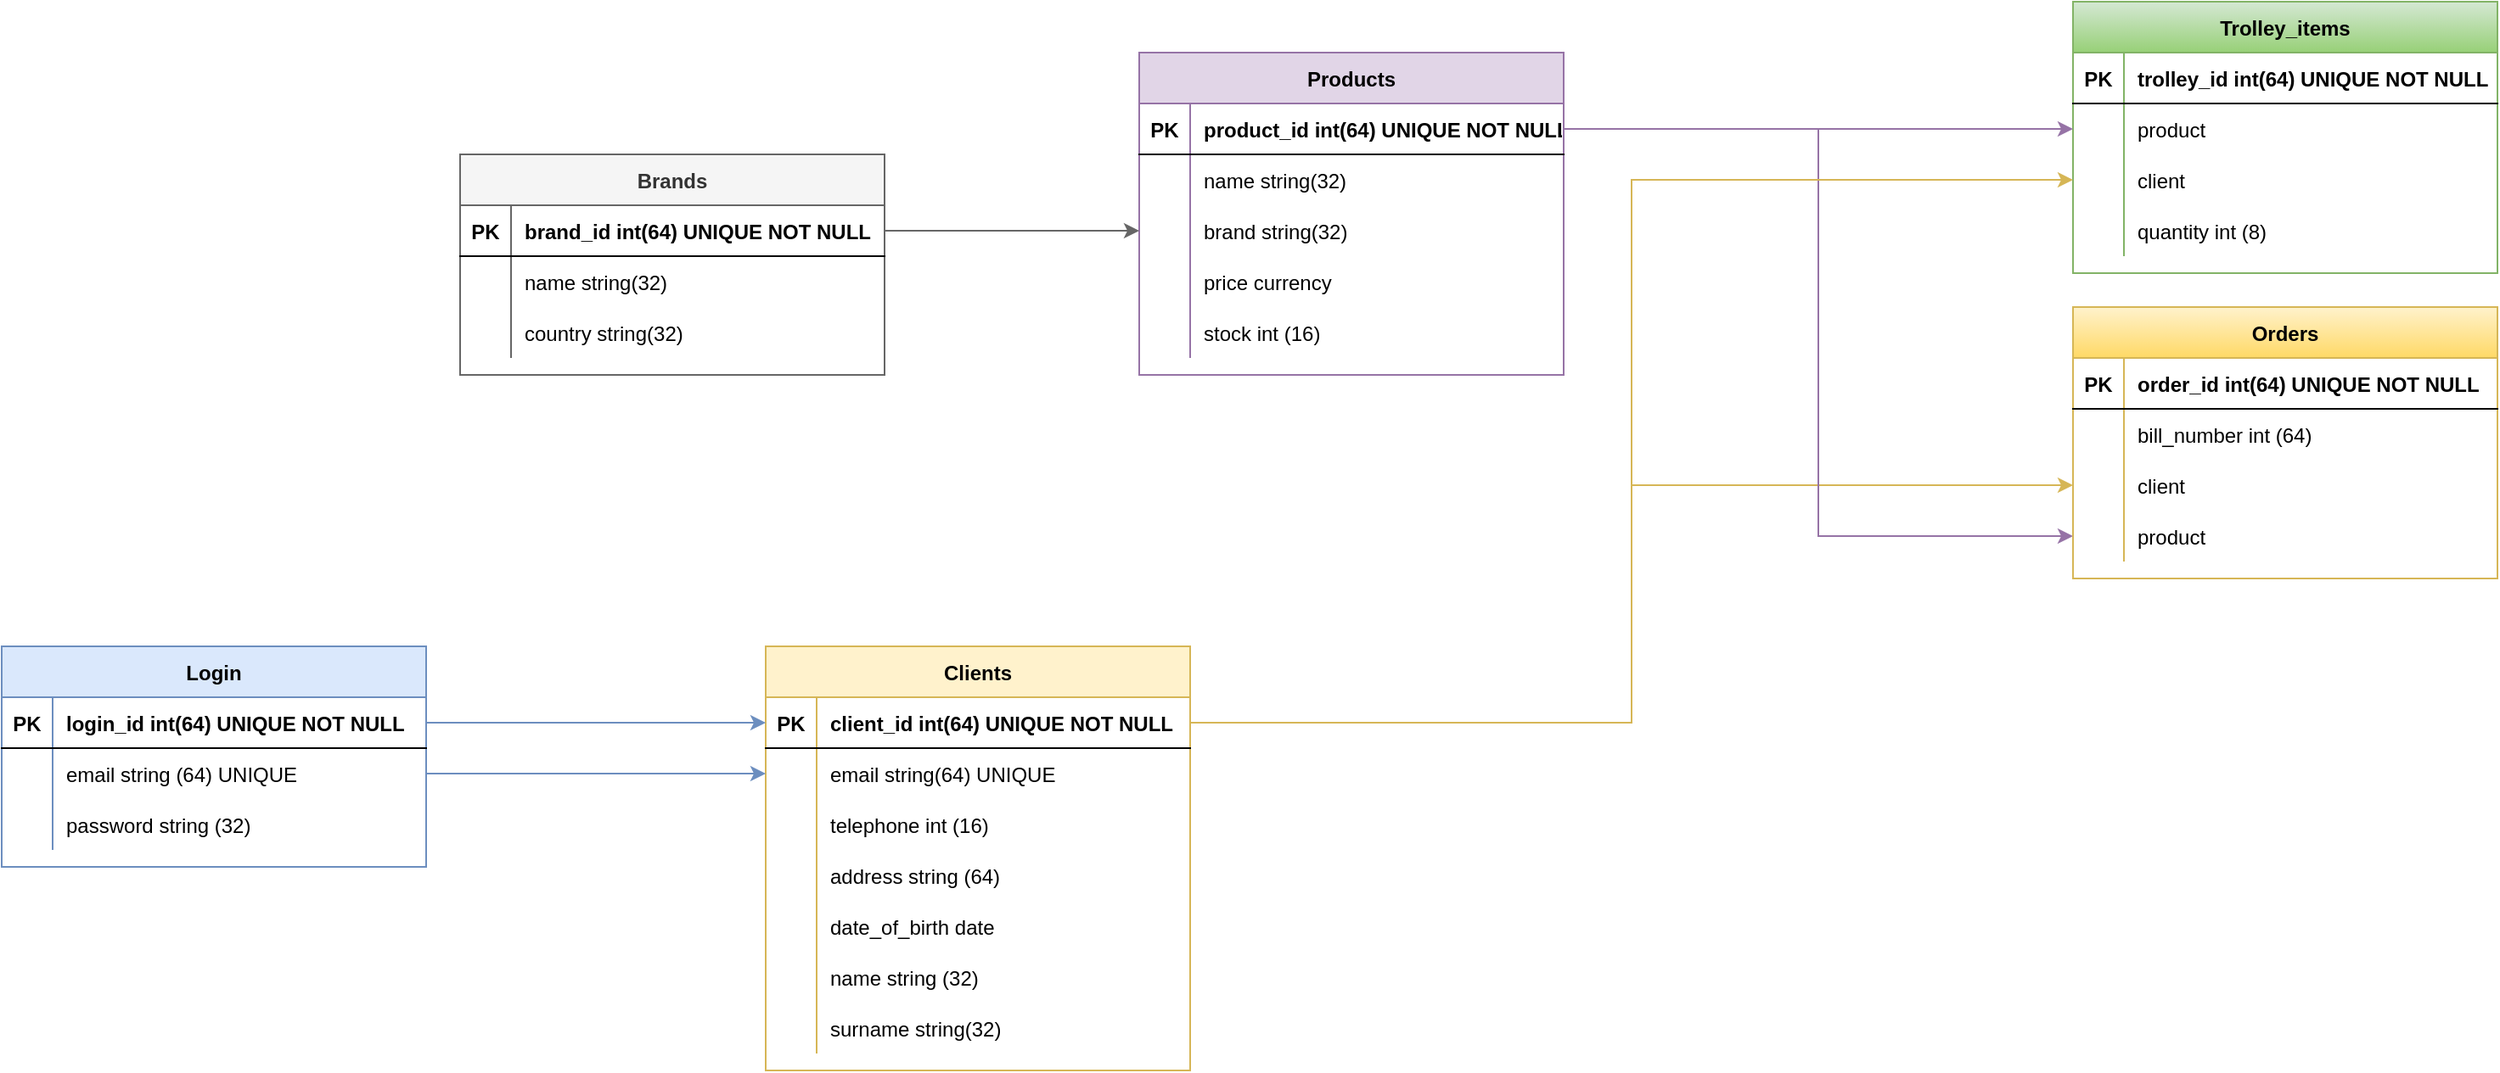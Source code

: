 <mxfile version="14.2.4" type="device"><diagram id="R2lEEEUBdFMjLlhIrx00" name="Page-1"><mxGraphModel dx="1718" dy="1561" grid="1" gridSize="10" guides="1" tooltips="1" connect="1" arrows="1" fold="1" page="1" pageScale="1" pageWidth="850" pageHeight="1100" math="0" shadow="0" extFonts="Permanent Marker^https://fonts.googleapis.com/css?family=Permanent+Marker"><root><mxCell id="0"/><mxCell id="1" parent="0"/><mxCell id="C-vyLk0tnHw3VtMMgP7b-23" value="Login" style="shape=table;startSize=30;container=1;collapsible=1;childLayout=tableLayout;fixedRows=1;rowLines=0;fontStyle=1;align=center;resizeLast=1;fillColor=#dae8fc;strokeColor=#6c8ebf;" parent="1" vertex="1"><mxGeometry x="-100" y="-60" width="250" height="130" as="geometry"/></mxCell><mxCell id="C-vyLk0tnHw3VtMMgP7b-24" value="" style="shape=partialRectangle;collapsible=0;dropTarget=0;pointerEvents=0;fillColor=none;points=[[0,0.5],[1,0.5]];portConstraint=eastwest;top=0;left=0;right=0;bottom=1;" parent="C-vyLk0tnHw3VtMMgP7b-23" vertex="1"><mxGeometry y="30" width="250" height="30" as="geometry"/></mxCell><mxCell id="C-vyLk0tnHw3VtMMgP7b-25" value="PK" style="shape=partialRectangle;overflow=hidden;connectable=0;fillColor=none;top=0;left=0;bottom=0;right=0;fontStyle=1;" parent="C-vyLk0tnHw3VtMMgP7b-24" vertex="1"><mxGeometry width="30" height="30" as="geometry"/></mxCell><mxCell id="C-vyLk0tnHw3VtMMgP7b-26" value="login_id int(64) UNIQUE NOT NULL " style="shape=partialRectangle;overflow=hidden;connectable=0;fillColor=none;top=0;left=0;bottom=0;right=0;align=left;spacingLeft=6;fontStyle=1;" parent="C-vyLk0tnHw3VtMMgP7b-24" vertex="1"><mxGeometry x="30" width="220" height="30" as="geometry"/></mxCell><mxCell id="C-vyLk0tnHw3VtMMgP7b-27" value="" style="shape=partialRectangle;collapsible=0;dropTarget=0;pointerEvents=0;fillColor=none;points=[[0,0.5],[1,0.5]];portConstraint=eastwest;top=0;left=0;right=0;bottom=0;" parent="C-vyLk0tnHw3VtMMgP7b-23" vertex="1"><mxGeometry y="60" width="250" height="30" as="geometry"/></mxCell><mxCell id="C-vyLk0tnHw3VtMMgP7b-28" value="" style="shape=partialRectangle;overflow=hidden;connectable=0;fillColor=none;top=0;left=0;bottom=0;right=0;" parent="C-vyLk0tnHw3VtMMgP7b-27" vertex="1"><mxGeometry width="30" height="30" as="geometry"/></mxCell><mxCell id="C-vyLk0tnHw3VtMMgP7b-29" value="email string (64) UNIQUE" style="shape=partialRectangle;overflow=hidden;connectable=0;fillColor=none;top=0;left=0;bottom=0;right=0;align=left;spacingLeft=6;" parent="C-vyLk0tnHw3VtMMgP7b-27" vertex="1"><mxGeometry x="30" width="220" height="30" as="geometry"/></mxCell><mxCell id="BkLuopi178ecPgYOXzct-1" style="shape=partialRectangle;collapsible=0;dropTarget=0;pointerEvents=0;fillColor=none;points=[[0,0.5],[1,0.5]];portConstraint=eastwest;top=0;left=0;right=0;bottom=0;" parent="C-vyLk0tnHw3VtMMgP7b-23" vertex="1"><mxGeometry y="90" width="250" height="30" as="geometry"/></mxCell><mxCell id="BkLuopi178ecPgYOXzct-2" style="shape=partialRectangle;overflow=hidden;connectable=0;fillColor=none;top=0;left=0;bottom=0;right=0;" parent="BkLuopi178ecPgYOXzct-1" vertex="1"><mxGeometry width="30" height="30" as="geometry"/></mxCell><mxCell id="BkLuopi178ecPgYOXzct-3" value="password string (32)" style="shape=partialRectangle;overflow=hidden;connectable=0;fillColor=none;top=0;left=0;bottom=0;right=0;align=left;spacingLeft=6;" parent="BkLuopi178ecPgYOXzct-1" vertex="1"><mxGeometry x="30" width="220" height="30" as="geometry"/></mxCell><mxCell id="BkLuopi178ecPgYOXzct-4" value="Clients" style="shape=table;startSize=30;container=1;collapsible=1;childLayout=tableLayout;fixedRows=1;rowLines=0;fontStyle=1;align=center;resizeLast=1;fillColor=#fff2cc;strokeColor=#d6b656;" parent="1" vertex="1"><mxGeometry x="350" y="-60" width="250" height="250" as="geometry"/></mxCell><mxCell id="BkLuopi178ecPgYOXzct-5" value="" style="shape=partialRectangle;collapsible=0;dropTarget=0;pointerEvents=0;fillColor=none;points=[[0,0.5],[1,0.5]];portConstraint=eastwest;top=0;left=0;right=0;bottom=1;" parent="BkLuopi178ecPgYOXzct-4" vertex="1"><mxGeometry y="30" width="250" height="30" as="geometry"/></mxCell><mxCell id="BkLuopi178ecPgYOXzct-6" value="PK" style="shape=partialRectangle;overflow=hidden;connectable=0;fillColor=none;top=0;left=0;bottom=0;right=0;fontStyle=1;" parent="BkLuopi178ecPgYOXzct-5" vertex="1"><mxGeometry width="30" height="30" as="geometry"/></mxCell><mxCell id="BkLuopi178ecPgYOXzct-7" value="client_id int(64) UNIQUE NOT NULL" style="shape=partialRectangle;overflow=hidden;connectable=0;fillColor=none;top=0;left=0;bottom=0;right=0;align=left;spacingLeft=6;fontStyle=1;" parent="BkLuopi178ecPgYOXzct-5" vertex="1"><mxGeometry x="30" width="220" height="30" as="geometry"/></mxCell><mxCell id="BkLuopi178ecPgYOXzct-8" value="" style="shape=partialRectangle;collapsible=0;dropTarget=0;pointerEvents=0;fillColor=none;points=[[0,0.5],[1,0.5]];portConstraint=eastwest;top=0;left=0;right=0;bottom=0;" parent="BkLuopi178ecPgYOXzct-4" vertex="1"><mxGeometry y="60" width="250" height="30" as="geometry"/></mxCell><mxCell id="BkLuopi178ecPgYOXzct-9" value="" style="shape=partialRectangle;overflow=hidden;connectable=0;fillColor=none;top=0;left=0;bottom=0;right=0;" parent="BkLuopi178ecPgYOXzct-8" vertex="1"><mxGeometry width="30" height="30" as="geometry"/></mxCell><mxCell id="BkLuopi178ecPgYOXzct-10" value="email string(64) UNIQUE" style="shape=partialRectangle;overflow=hidden;connectable=0;fillColor=none;top=0;left=0;bottom=0;right=0;align=left;spacingLeft=6;" parent="BkLuopi178ecPgYOXzct-8" vertex="1"><mxGeometry x="30" width="220" height="30" as="geometry"/></mxCell><mxCell id="BkLuopi178ecPgYOXzct-63" style="shape=partialRectangle;collapsible=0;dropTarget=0;pointerEvents=0;fillColor=none;points=[[0,0.5],[1,0.5]];portConstraint=eastwest;top=0;left=0;right=0;bottom=0;" parent="BkLuopi178ecPgYOXzct-4" vertex="1"><mxGeometry y="90" width="250" height="30" as="geometry"/></mxCell><mxCell id="BkLuopi178ecPgYOXzct-64" style="shape=partialRectangle;overflow=hidden;connectable=0;fillColor=none;top=0;left=0;bottom=0;right=0;" parent="BkLuopi178ecPgYOXzct-63" vertex="1"><mxGeometry width="30" height="30" as="geometry"/></mxCell><mxCell id="BkLuopi178ecPgYOXzct-65" value="telephone int (16)" style="shape=partialRectangle;overflow=hidden;connectable=0;fillColor=none;top=0;left=0;bottom=0;right=0;align=left;spacingLeft=6;" parent="BkLuopi178ecPgYOXzct-63" vertex="1"><mxGeometry x="30" width="220" height="30" as="geometry"/></mxCell><mxCell id="BkLuopi178ecPgYOXzct-60" style="shape=partialRectangle;collapsible=0;dropTarget=0;pointerEvents=0;fillColor=none;points=[[0,0.5],[1,0.5]];portConstraint=eastwest;top=0;left=0;right=0;bottom=0;" parent="BkLuopi178ecPgYOXzct-4" vertex="1"><mxGeometry y="120" width="250" height="30" as="geometry"/></mxCell><mxCell id="BkLuopi178ecPgYOXzct-61" style="shape=partialRectangle;overflow=hidden;connectable=0;fillColor=none;top=0;left=0;bottom=0;right=0;" parent="BkLuopi178ecPgYOXzct-60" vertex="1"><mxGeometry width="30" height="30" as="geometry"/></mxCell><mxCell id="BkLuopi178ecPgYOXzct-62" value="address string (64)" style="shape=partialRectangle;overflow=hidden;connectable=0;fillColor=none;top=0;left=0;bottom=0;right=0;align=left;spacingLeft=6;" parent="BkLuopi178ecPgYOXzct-60" vertex="1"><mxGeometry x="30" width="220" height="30" as="geometry"/></mxCell><mxCell id="BkLuopi178ecPgYOXzct-57" style="shape=partialRectangle;collapsible=0;dropTarget=0;pointerEvents=0;fillColor=none;points=[[0,0.5],[1,0.5]];portConstraint=eastwest;top=0;left=0;right=0;bottom=0;" parent="BkLuopi178ecPgYOXzct-4" vertex="1"><mxGeometry y="150" width="250" height="30" as="geometry"/></mxCell><mxCell id="BkLuopi178ecPgYOXzct-58" style="shape=partialRectangle;overflow=hidden;connectable=0;fillColor=none;top=0;left=0;bottom=0;right=0;" parent="BkLuopi178ecPgYOXzct-57" vertex="1"><mxGeometry width="30" height="30" as="geometry"/></mxCell><mxCell id="BkLuopi178ecPgYOXzct-59" value="date_of_birth date" style="shape=partialRectangle;overflow=hidden;connectable=0;fillColor=none;top=0;left=0;bottom=0;right=0;align=left;spacingLeft=6;" parent="BkLuopi178ecPgYOXzct-57" vertex="1"><mxGeometry x="30" width="220" height="30" as="geometry"/></mxCell><mxCell id="BkLuopi178ecPgYOXzct-54" style="shape=partialRectangle;collapsible=0;dropTarget=0;pointerEvents=0;fillColor=none;points=[[0,0.5],[1,0.5]];portConstraint=eastwest;top=0;left=0;right=0;bottom=0;" parent="BkLuopi178ecPgYOXzct-4" vertex="1"><mxGeometry y="180" width="250" height="30" as="geometry"/></mxCell><mxCell id="BkLuopi178ecPgYOXzct-55" style="shape=partialRectangle;overflow=hidden;connectable=0;fillColor=none;top=0;left=0;bottom=0;right=0;" parent="BkLuopi178ecPgYOXzct-54" vertex="1"><mxGeometry width="30" height="30" as="geometry"/></mxCell><mxCell id="BkLuopi178ecPgYOXzct-56" value="name string (32)" style="shape=partialRectangle;overflow=hidden;connectable=0;fillColor=none;top=0;left=0;bottom=0;right=0;align=left;spacingLeft=6;" parent="BkLuopi178ecPgYOXzct-54" vertex="1"><mxGeometry x="30" width="220" height="30" as="geometry"/></mxCell><mxCell id="BkLuopi178ecPgYOXzct-11" style="shape=partialRectangle;collapsible=0;dropTarget=0;pointerEvents=0;fillColor=none;points=[[0,0.5],[1,0.5]];portConstraint=eastwest;top=0;left=0;right=0;bottom=0;" parent="BkLuopi178ecPgYOXzct-4" vertex="1"><mxGeometry y="210" width="250" height="30" as="geometry"/></mxCell><mxCell id="BkLuopi178ecPgYOXzct-12" style="shape=partialRectangle;overflow=hidden;connectable=0;fillColor=none;top=0;left=0;bottom=0;right=0;" parent="BkLuopi178ecPgYOXzct-11" vertex="1"><mxGeometry width="30" height="30" as="geometry"/></mxCell><mxCell id="BkLuopi178ecPgYOXzct-13" value="surname string(32)" style="shape=partialRectangle;overflow=hidden;connectable=0;fillColor=none;top=0;left=0;bottom=0;right=0;align=left;spacingLeft=6;" parent="BkLuopi178ecPgYOXzct-11" vertex="1"><mxGeometry x="30" width="220" height="30" as="geometry"/></mxCell><mxCell id="BkLuopi178ecPgYOXzct-14" value="Products" style="shape=table;startSize=30;container=1;collapsible=1;childLayout=tableLayout;fixedRows=1;rowLines=0;fontStyle=1;align=center;resizeLast=1;fillColor=#e1d5e7;strokeColor=#9673a6;" parent="1" vertex="1"><mxGeometry x="570" y="-410" width="250" height="190" as="geometry"/></mxCell><mxCell id="BkLuopi178ecPgYOXzct-15" value="" style="shape=partialRectangle;collapsible=0;dropTarget=0;pointerEvents=0;fillColor=none;points=[[0,0.5],[1,0.5]];portConstraint=eastwest;top=0;left=0;right=0;bottom=1;" parent="BkLuopi178ecPgYOXzct-14" vertex="1"><mxGeometry y="30" width="250" height="30" as="geometry"/></mxCell><mxCell id="BkLuopi178ecPgYOXzct-16" value="PK" style="shape=partialRectangle;overflow=hidden;connectable=0;fillColor=none;top=0;left=0;bottom=0;right=0;fontStyle=1;" parent="BkLuopi178ecPgYOXzct-15" vertex="1"><mxGeometry width="30" height="30" as="geometry"/></mxCell><mxCell id="BkLuopi178ecPgYOXzct-17" value="product_id int(64) UNIQUE NOT NULL" style="shape=partialRectangle;overflow=hidden;connectable=0;fillColor=none;top=0;left=0;bottom=0;right=0;align=left;spacingLeft=6;fontStyle=1;" parent="BkLuopi178ecPgYOXzct-15" vertex="1"><mxGeometry x="30" width="220" height="30" as="geometry"/></mxCell><mxCell id="BkLuopi178ecPgYOXzct-18" value="" style="shape=partialRectangle;collapsible=0;dropTarget=0;pointerEvents=0;fillColor=none;points=[[0,0.5],[1,0.5]];portConstraint=eastwest;top=0;left=0;right=0;bottom=0;" parent="BkLuopi178ecPgYOXzct-14" vertex="1"><mxGeometry y="60" width="250" height="30" as="geometry"/></mxCell><mxCell id="BkLuopi178ecPgYOXzct-19" value="" style="shape=partialRectangle;overflow=hidden;connectable=0;fillColor=none;top=0;left=0;bottom=0;right=0;" parent="BkLuopi178ecPgYOXzct-18" vertex="1"><mxGeometry width="30" height="30" as="geometry"/></mxCell><mxCell id="BkLuopi178ecPgYOXzct-20" value="name string(32)" style="shape=partialRectangle;overflow=hidden;connectable=0;fillColor=none;top=0;left=0;bottom=0;right=0;align=left;spacingLeft=6;" parent="BkLuopi178ecPgYOXzct-18" vertex="1"><mxGeometry x="30" width="220" height="30" as="geometry"/></mxCell><mxCell id="BkLuopi178ecPgYOXzct-69" style="shape=partialRectangle;collapsible=0;dropTarget=0;pointerEvents=0;fillColor=none;points=[[0,0.5],[1,0.5]];portConstraint=eastwest;top=0;left=0;right=0;bottom=0;" parent="BkLuopi178ecPgYOXzct-14" vertex="1"><mxGeometry y="90" width="250" height="30" as="geometry"/></mxCell><mxCell id="BkLuopi178ecPgYOXzct-70" style="shape=partialRectangle;overflow=hidden;connectable=0;fillColor=none;top=0;left=0;bottom=0;right=0;" parent="BkLuopi178ecPgYOXzct-69" vertex="1"><mxGeometry width="30" height="30" as="geometry"/></mxCell><mxCell id="BkLuopi178ecPgYOXzct-71" value="brand string(32)" style="shape=partialRectangle;overflow=hidden;connectable=0;fillColor=none;top=0;left=0;bottom=0;right=0;align=left;spacingLeft=6;" parent="BkLuopi178ecPgYOXzct-69" vertex="1"><mxGeometry x="30" width="220" height="30" as="geometry"/></mxCell><mxCell id="BkLuopi178ecPgYOXzct-66" style="shape=partialRectangle;collapsible=0;dropTarget=0;pointerEvents=0;fillColor=none;points=[[0,0.5],[1,0.5]];portConstraint=eastwest;top=0;left=0;right=0;bottom=0;" parent="BkLuopi178ecPgYOXzct-14" vertex="1"><mxGeometry y="120" width="250" height="30" as="geometry"/></mxCell><mxCell id="BkLuopi178ecPgYOXzct-67" style="shape=partialRectangle;overflow=hidden;connectable=0;fillColor=none;top=0;left=0;bottom=0;right=0;" parent="BkLuopi178ecPgYOXzct-66" vertex="1"><mxGeometry width="30" height="30" as="geometry"/></mxCell><mxCell id="BkLuopi178ecPgYOXzct-68" value="price currency" style="shape=partialRectangle;overflow=hidden;connectable=0;fillColor=none;top=0;left=0;bottom=0;right=0;align=left;spacingLeft=6;" parent="BkLuopi178ecPgYOXzct-66" vertex="1"><mxGeometry x="30" width="220" height="30" as="geometry"/></mxCell><mxCell id="BkLuopi178ecPgYOXzct-21" style="shape=partialRectangle;collapsible=0;dropTarget=0;pointerEvents=0;fillColor=none;points=[[0,0.5],[1,0.5]];portConstraint=eastwest;top=0;left=0;right=0;bottom=0;" parent="BkLuopi178ecPgYOXzct-14" vertex="1"><mxGeometry y="150" width="250" height="30" as="geometry"/></mxCell><mxCell id="BkLuopi178ecPgYOXzct-22" style="shape=partialRectangle;overflow=hidden;connectable=0;fillColor=none;top=0;left=0;bottom=0;right=0;" parent="BkLuopi178ecPgYOXzct-21" vertex="1"><mxGeometry width="30" height="30" as="geometry"/></mxCell><mxCell id="BkLuopi178ecPgYOXzct-23" value="stock int (16)" style="shape=partialRectangle;overflow=hidden;connectable=0;fillColor=none;top=0;left=0;bottom=0;right=0;align=left;spacingLeft=6;" parent="BkLuopi178ecPgYOXzct-21" vertex="1"><mxGeometry x="30" width="220" height="30" as="geometry"/></mxCell><mxCell id="BkLuopi178ecPgYOXzct-24" value="Brands" style="shape=table;startSize=30;container=1;collapsible=1;childLayout=tableLayout;fixedRows=1;rowLines=0;fontStyle=1;align=center;resizeLast=1;fillColor=#f5f5f5;strokeColor=#666666;fontColor=#333333;" parent="1" vertex="1"><mxGeometry x="170" y="-350" width="250" height="130" as="geometry"/></mxCell><mxCell id="BkLuopi178ecPgYOXzct-25" value="" style="shape=partialRectangle;collapsible=0;dropTarget=0;pointerEvents=0;fillColor=none;points=[[0,0.5],[1,0.5]];portConstraint=eastwest;top=0;left=0;right=0;bottom=1;" parent="BkLuopi178ecPgYOXzct-24" vertex="1"><mxGeometry y="30" width="250" height="30" as="geometry"/></mxCell><mxCell id="BkLuopi178ecPgYOXzct-26" value="PK" style="shape=partialRectangle;overflow=hidden;connectable=0;fillColor=none;top=0;left=0;bottom=0;right=0;fontStyle=1;" parent="BkLuopi178ecPgYOXzct-25" vertex="1"><mxGeometry width="30" height="30" as="geometry"/></mxCell><mxCell id="BkLuopi178ecPgYOXzct-27" value="brand_id int(64) UNIQUE NOT NULL" style="shape=partialRectangle;overflow=hidden;connectable=0;fillColor=none;top=0;left=0;bottom=0;right=0;align=left;spacingLeft=6;fontStyle=1;" parent="BkLuopi178ecPgYOXzct-25" vertex="1"><mxGeometry x="30" width="220" height="30" as="geometry"/></mxCell><mxCell id="BkLuopi178ecPgYOXzct-28" value="" style="shape=partialRectangle;collapsible=0;dropTarget=0;pointerEvents=0;fillColor=none;points=[[0,0.5],[1,0.5]];portConstraint=eastwest;top=0;left=0;right=0;bottom=0;" parent="BkLuopi178ecPgYOXzct-24" vertex="1"><mxGeometry y="60" width="250" height="30" as="geometry"/></mxCell><mxCell id="BkLuopi178ecPgYOXzct-29" value="" style="shape=partialRectangle;overflow=hidden;connectable=0;fillColor=none;top=0;left=0;bottom=0;right=0;" parent="BkLuopi178ecPgYOXzct-28" vertex="1"><mxGeometry width="30" height="30" as="geometry"/></mxCell><mxCell id="BkLuopi178ecPgYOXzct-30" value="name string(32)" style="shape=partialRectangle;overflow=hidden;connectable=0;fillColor=none;top=0;left=0;bottom=0;right=0;align=left;spacingLeft=6;" parent="BkLuopi178ecPgYOXzct-28" vertex="1"><mxGeometry x="30" width="220" height="30" as="geometry"/></mxCell><mxCell id="BkLuopi178ecPgYOXzct-31" style="shape=partialRectangle;collapsible=0;dropTarget=0;pointerEvents=0;fillColor=none;points=[[0,0.5],[1,0.5]];portConstraint=eastwest;top=0;left=0;right=0;bottom=0;" parent="BkLuopi178ecPgYOXzct-24" vertex="1"><mxGeometry y="90" width="250" height="30" as="geometry"/></mxCell><mxCell id="BkLuopi178ecPgYOXzct-32" style="shape=partialRectangle;overflow=hidden;connectable=0;fillColor=none;top=0;left=0;bottom=0;right=0;" parent="BkLuopi178ecPgYOXzct-31" vertex="1"><mxGeometry width="30" height="30" as="geometry"/></mxCell><mxCell id="BkLuopi178ecPgYOXzct-33" value="country string(32)" style="shape=partialRectangle;overflow=hidden;connectable=0;fillColor=none;top=0;left=0;bottom=0;right=0;align=left;spacingLeft=6;" parent="BkLuopi178ecPgYOXzct-31" vertex="1"><mxGeometry x="30" width="220" height="30" as="geometry"/></mxCell><mxCell id="BkLuopi178ecPgYOXzct-44" value="Trolley_items" style="shape=table;startSize=30;container=1;collapsible=1;childLayout=tableLayout;fixedRows=1;rowLines=0;fontStyle=1;align=center;resizeLast=1;fillColor=#d5e8d4;strokeColor=#82b366;gradientColor=#97d077;" parent="1" vertex="1"><mxGeometry x="1120" y="-440" width="250" height="160" as="geometry"/></mxCell><mxCell id="BkLuopi178ecPgYOXzct-45" value="" style="shape=partialRectangle;collapsible=0;dropTarget=0;pointerEvents=0;fillColor=none;points=[[0,0.5],[1,0.5]];portConstraint=eastwest;top=0;left=0;right=0;bottom=1;" parent="BkLuopi178ecPgYOXzct-44" vertex="1"><mxGeometry y="30" width="250" height="30" as="geometry"/></mxCell><mxCell id="BkLuopi178ecPgYOXzct-46" value="PK" style="shape=partialRectangle;overflow=hidden;connectable=0;fillColor=none;top=0;left=0;bottom=0;right=0;fontStyle=1;" parent="BkLuopi178ecPgYOXzct-45" vertex="1"><mxGeometry width="30" height="30" as="geometry"/></mxCell><mxCell id="BkLuopi178ecPgYOXzct-47" value="trolley_id int(64) UNIQUE NOT NULL" style="shape=partialRectangle;overflow=hidden;connectable=0;fillColor=none;top=0;left=0;bottom=0;right=0;align=left;spacingLeft=6;fontStyle=1;" parent="BkLuopi178ecPgYOXzct-45" vertex="1"><mxGeometry x="30" width="220" height="30" as="geometry"/></mxCell><mxCell id="BkLuopi178ecPgYOXzct-51" style="shape=partialRectangle;collapsible=0;dropTarget=0;pointerEvents=0;fillColor=none;points=[[0,0.5],[1,0.5]];portConstraint=eastwest;top=0;left=0;right=0;bottom=0;" parent="BkLuopi178ecPgYOXzct-44" vertex="1"><mxGeometry y="60" width="250" height="30" as="geometry"/></mxCell><mxCell id="BkLuopi178ecPgYOXzct-52" style="shape=partialRectangle;overflow=hidden;connectable=0;fillColor=none;top=0;left=0;bottom=0;right=0;" parent="BkLuopi178ecPgYOXzct-51" vertex="1"><mxGeometry width="30" height="30" as="geometry"/></mxCell><mxCell id="BkLuopi178ecPgYOXzct-53" value="product" style="shape=partialRectangle;overflow=hidden;connectable=0;fillColor=none;top=0;left=0;bottom=0;right=0;align=left;spacingLeft=6;" parent="BkLuopi178ecPgYOXzct-51" vertex="1"><mxGeometry x="30" width="220" height="30" as="geometry"/></mxCell><mxCell id="BkLuopi178ecPgYOXzct-48" value="" style="shape=partialRectangle;collapsible=0;dropTarget=0;pointerEvents=0;fillColor=none;points=[[0,0.5],[1,0.5]];portConstraint=eastwest;top=0;left=0;right=0;bottom=0;" parent="BkLuopi178ecPgYOXzct-44" vertex="1"><mxGeometry y="90" width="250" height="30" as="geometry"/></mxCell><mxCell id="BkLuopi178ecPgYOXzct-49" value="" style="shape=partialRectangle;overflow=hidden;connectable=0;fillColor=none;top=0;left=0;bottom=0;right=0;" parent="BkLuopi178ecPgYOXzct-48" vertex="1"><mxGeometry width="30" height="30" as="geometry"/></mxCell><mxCell id="BkLuopi178ecPgYOXzct-50" value="client" style="shape=partialRectangle;overflow=hidden;connectable=0;fillColor=none;top=0;left=0;bottom=0;right=0;align=left;spacingLeft=6;" parent="BkLuopi178ecPgYOXzct-48" vertex="1"><mxGeometry x="30" width="220" height="30" as="geometry"/></mxCell><mxCell id="BkLuopi178ecPgYOXzct-72" style="shape=partialRectangle;collapsible=0;dropTarget=0;pointerEvents=0;fillColor=none;points=[[0,0.5],[1,0.5]];portConstraint=eastwest;top=0;left=0;right=0;bottom=0;" parent="BkLuopi178ecPgYOXzct-44" vertex="1"><mxGeometry y="120" width="250" height="30" as="geometry"/></mxCell><mxCell id="BkLuopi178ecPgYOXzct-73" style="shape=partialRectangle;overflow=hidden;connectable=0;fillColor=none;top=0;left=0;bottom=0;right=0;" parent="BkLuopi178ecPgYOXzct-72" vertex="1"><mxGeometry width="30" height="30" as="geometry"/></mxCell><mxCell id="BkLuopi178ecPgYOXzct-74" value="quantity int (8) " style="shape=partialRectangle;overflow=hidden;connectable=0;fillColor=none;top=0;left=0;bottom=0;right=0;align=left;spacingLeft=6;" parent="BkLuopi178ecPgYOXzct-72" vertex="1"><mxGeometry x="30" width="220" height="30" as="geometry"/></mxCell><mxCell id="BkLuopi178ecPgYOXzct-78" style="edgeStyle=orthogonalEdgeStyle;rounded=0;orthogonalLoop=1;jettySize=auto;html=1;fillColor=#dae8fc;strokeColor=#6c8ebf;" parent="1" source="C-vyLk0tnHw3VtMMgP7b-24" target="BkLuopi178ecPgYOXzct-5" edge="1"><mxGeometry relative="1" as="geometry"/></mxCell><mxCell id="BkLuopi178ecPgYOXzct-79" style="edgeStyle=orthogonalEdgeStyle;rounded=0;orthogonalLoop=1;jettySize=auto;html=1;entryX=0;entryY=0.5;entryDx=0;entryDy=0;fillColor=#dae8fc;strokeColor=#6c8ebf;" parent="1" source="C-vyLk0tnHw3VtMMgP7b-27" target="BkLuopi178ecPgYOXzct-8" edge="1"><mxGeometry relative="1" as="geometry"/></mxCell><mxCell id="BkLuopi178ecPgYOXzct-83" style="edgeStyle=orthogonalEdgeStyle;rounded=0;orthogonalLoop=1;jettySize=auto;html=1;entryX=0;entryY=0.5;entryDx=0;entryDy=0;fillColor=#e1d5e7;strokeColor=#9673a6;" parent="1" source="BkLuopi178ecPgYOXzct-15" target="BkLuopi178ecPgYOXzct-51" edge="1"><mxGeometry relative="1" as="geometry"/></mxCell><mxCell id="BkLuopi178ecPgYOXzct-84" style="edgeStyle=orthogonalEdgeStyle;rounded=0;orthogonalLoop=1;jettySize=auto;html=1;exitX=1;exitY=0.5;exitDx=0;exitDy=0;entryX=0;entryY=0.5;entryDx=0;entryDy=0;fillColor=#fff2cc;strokeColor=#d6b656;" parent="1" source="BkLuopi178ecPgYOXzct-5" target="BkLuopi178ecPgYOXzct-75" edge="1"><mxGeometry relative="1" as="geometry"/></mxCell><mxCell id="BkLuopi178ecPgYOXzct-85" style="edgeStyle=orthogonalEdgeStyle;rounded=0;orthogonalLoop=1;jettySize=auto;html=1;entryX=0;entryY=0.5;entryDx=0;entryDy=0;fillColor=#e1d5e7;strokeColor=#9673a6;" parent="1" source="BkLuopi178ecPgYOXzct-15" target="BkLuopi178ecPgYOXzct-41" edge="1"><mxGeometry relative="1" as="geometry"/></mxCell><mxCell id="BkLuopi178ecPgYOXzct-34" value="Orders" style="shape=table;startSize=30;container=1;collapsible=1;childLayout=tableLayout;fixedRows=1;rowLines=0;fontStyle=1;align=center;resizeLast=1;fillColor=#fff2cc;strokeColor=#d6b656;gradientColor=#ffd966;" parent="1" vertex="1"><mxGeometry x="1120" y="-260" width="250" height="160" as="geometry"/></mxCell><mxCell id="BkLuopi178ecPgYOXzct-35" value="" style="shape=partialRectangle;collapsible=0;dropTarget=0;pointerEvents=0;fillColor=none;points=[[0,0.5],[1,0.5]];portConstraint=eastwest;top=0;left=0;right=0;bottom=1;" parent="BkLuopi178ecPgYOXzct-34" vertex="1"><mxGeometry y="30" width="250" height="30" as="geometry"/></mxCell><mxCell id="BkLuopi178ecPgYOXzct-36" value="PK" style="shape=partialRectangle;overflow=hidden;connectable=0;fillColor=none;top=0;left=0;bottom=0;right=0;fontStyle=1;" parent="BkLuopi178ecPgYOXzct-35" vertex="1"><mxGeometry width="30" height="30" as="geometry"/></mxCell><mxCell id="BkLuopi178ecPgYOXzct-37" value="order_id int(64) UNIQUE NOT NULL" style="shape=partialRectangle;overflow=hidden;connectable=0;fillColor=none;top=0;left=0;bottom=0;right=0;align=left;spacingLeft=6;fontStyle=1;" parent="BkLuopi178ecPgYOXzct-35" vertex="1"><mxGeometry x="30" width="220" height="30" as="geometry"/></mxCell><mxCell id="BkLuopi178ecPgYOXzct-38" value="" style="shape=partialRectangle;collapsible=0;dropTarget=0;pointerEvents=0;fillColor=none;points=[[0,0.5],[1,0.5]];portConstraint=eastwest;top=0;left=0;right=0;bottom=0;" parent="BkLuopi178ecPgYOXzct-34" vertex="1"><mxGeometry y="60" width="250" height="30" as="geometry"/></mxCell><mxCell id="BkLuopi178ecPgYOXzct-39" value="" style="shape=partialRectangle;overflow=hidden;connectable=0;fillColor=none;top=0;left=0;bottom=0;right=0;" parent="BkLuopi178ecPgYOXzct-38" vertex="1"><mxGeometry width="30" height="30" as="geometry"/></mxCell><mxCell id="BkLuopi178ecPgYOXzct-40" value="bill_number int (64)" style="shape=partialRectangle;overflow=hidden;connectable=0;fillColor=none;top=0;left=0;bottom=0;right=0;align=left;spacingLeft=6;" parent="BkLuopi178ecPgYOXzct-38" vertex="1"><mxGeometry x="30" width="220" height="30" as="geometry"/></mxCell><mxCell id="BkLuopi178ecPgYOXzct-75" style="shape=partialRectangle;collapsible=0;dropTarget=0;pointerEvents=0;fillColor=none;points=[[0,0.5],[1,0.5]];portConstraint=eastwest;top=0;left=0;right=0;bottom=0;" parent="BkLuopi178ecPgYOXzct-34" vertex="1"><mxGeometry y="90" width="250" height="30" as="geometry"/></mxCell><mxCell id="BkLuopi178ecPgYOXzct-76" style="shape=partialRectangle;overflow=hidden;connectable=0;fillColor=none;top=0;left=0;bottom=0;right=0;" parent="BkLuopi178ecPgYOXzct-75" vertex="1"><mxGeometry width="30" height="30" as="geometry"/></mxCell><mxCell id="BkLuopi178ecPgYOXzct-77" value="client " style="shape=partialRectangle;overflow=hidden;connectable=0;fillColor=none;top=0;left=0;bottom=0;right=0;align=left;spacingLeft=6;" parent="BkLuopi178ecPgYOXzct-75" vertex="1"><mxGeometry x="30" width="220" height="30" as="geometry"/></mxCell><mxCell id="BkLuopi178ecPgYOXzct-41" style="shape=partialRectangle;collapsible=0;dropTarget=0;pointerEvents=0;fillColor=none;points=[[0,0.5],[1,0.5]];portConstraint=eastwest;top=0;left=0;right=0;bottom=0;" parent="BkLuopi178ecPgYOXzct-34" vertex="1"><mxGeometry y="120" width="250" height="30" as="geometry"/></mxCell><mxCell id="BkLuopi178ecPgYOXzct-42" style="shape=partialRectangle;overflow=hidden;connectable=0;fillColor=none;top=0;left=0;bottom=0;right=0;" parent="BkLuopi178ecPgYOXzct-41" vertex="1"><mxGeometry width="30" height="30" as="geometry"/></mxCell><mxCell id="BkLuopi178ecPgYOXzct-43" value="product" style="shape=partialRectangle;overflow=hidden;connectable=0;fillColor=none;top=0;left=0;bottom=0;right=0;align=left;spacingLeft=6;" parent="BkLuopi178ecPgYOXzct-41" vertex="1"><mxGeometry x="30" width="220" height="30" as="geometry"/></mxCell><mxCell id="BkLuopi178ecPgYOXzct-87" style="edgeStyle=orthogonalEdgeStyle;rounded=0;orthogonalLoop=1;jettySize=auto;html=1;fillColor=#f5f5f5;strokeColor=#666666;" parent="1" source="BkLuopi178ecPgYOXzct-25" target="BkLuopi178ecPgYOXzct-69" edge="1"><mxGeometry relative="1" as="geometry"/></mxCell><mxCell id="BkLuopi178ecPgYOXzct-88" style="edgeStyle=orthogonalEdgeStyle;rounded=0;orthogonalLoop=1;jettySize=auto;html=1;entryX=0;entryY=0.5;entryDx=0;entryDy=0;fillColor=#fff2cc;strokeColor=#d6b656;" parent="1" source="BkLuopi178ecPgYOXzct-5" target="BkLuopi178ecPgYOXzct-48" edge="1"><mxGeometry relative="1" as="geometry"/></mxCell></root></mxGraphModel></diagram></mxfile>